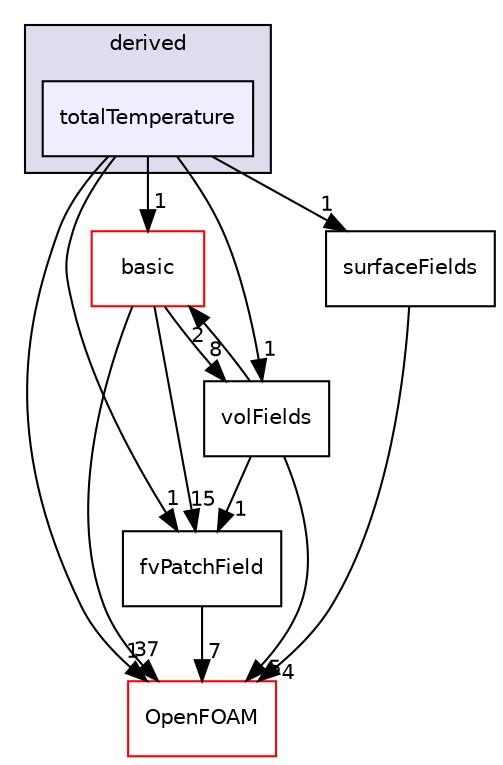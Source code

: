 digraph "src/finiteVolume/fields/fvPatchFields/derived/totalTemperature" {
  bgcolor=transparent;
  compound=true
  node [ fontsize="10", fontname="Helvetica"];
  edge [ labelfontsize="10", labelfontname="Helvetica"];
  subgraph clusterdir_ece9aa6b5af9a7776a75b0c1993b0910 {
    graph [ bgcolor="#ddddee", pencolor="black", label="derived" fontname="Helvetica", fontsize="10", URL="dir_ece9aa6b5af9a7776a75b0c1993b0910.html"]
  dir_408bd002f6c8b2b5dfebaa611f6a5601 [shape=box, label="totalTemperature", style="filled", fillcolor="#eeeeff", pencolor="black", URL="dir_408bd002f6c8b2b5dfebaa611f6a5601.html"];
  }
  dir_546b14c9025d30bb5b92fa069dbdd82c [shape=box label="basic" color="red" URL="dir_546b14c9025d30bb5b92fa069dbdd82c.html"];
  dir_6b9423849569a7ee618201e7cfce9eaa [shape=box label="fvPatchField" URL="dir_6b9423849569a7ee618201e7cfce9eaa.html"];
  dir_bd8bf7fa65467c460a50eacc456ce356 [shape=box label="volFields" URL="dir_bd8bf7fa65467c460a50eacc456ce356.html"];
  dir_c5473ff19b20e6ec4dfe5c310b3778a8 [shape=box label="OpenFOAM" color="red" URL="dir_c5473ff19b20e6ec4dfe5c310b3778a8.html"];
  dir_606ba9250f9107f82f779cbd3e87c3a5 [shape=box label="surfaceFields" URL="dir_606ba9250f9107f82f779cbd3e87c3a5.html"];
  dir_546b14c9025d30bb5b92fa069dbdd82c->dir_6b9423849569a7ee618201e7cfce9eaa [headlabel="15", labeldistance=1.5 headhref="dir_000892_001008.html"];
  dir_546b14c9025d30bb5b92fa069dbdd82c->dir_bd8bf7fa65467c460a50eacc456ce356 [headlabel="8", labeldistance=1.5 headhref="dir_000892_001029.html"];
  dir_546b14c9025d30bb5b92fa069dbdd82c->dir_c5473ff19b20e6ec4dfe5c310b3778a8 [headlabel="37", labeldistance=1.5 headhref="dir_000892_002151.html"];
  dir_6b9423849569a7ee618201e7cfce9eaa->dir_c5473ff19b20e6ec4dfe5c310b3778a8 [headlabel="7", labeldistance=1.5 headhref="dir_001008_002151.html"];
  dir_bd8bf7fa65467c460a50eacc456ce356->dir_546b14c9025d30bb5b92fa069dbdd82c [headlabel="2", labeldistance=1.5 headhref="dir_001029_000892.html"];
  dir_bd8bf7fa65467c460a50eacc456ce356->dir_6b9423849569a7ee618201e7cfce9eaa [headlabel="1", labeldistance=1.5 headhref="dir_001029_001008.html"];
  dir_bd8bf7fa65467c460a50eacc456ce356->dir_c5473ff19b20e6ec4dfe5c310b3778a8 [headlabel="5", labeldistance=1.5 headhref="dir_001029_002151.html"];
  dir_408bd002f6c8b2b5dfebaa611f6a5601->dir_546b14c9025d30bb5b92fa069dbdd82c [headlabel="1", labeldistance=1.5 headhref="dir_000988_000892.html"];
  dir_408bd002f6c8b2b5dfebaa611f6a5601->dir_6b9423849569a7ee618201e7cfce9eaa [headlabel="1", labeldistance=1.5 headhref="dir_000988_001008.html"];
  dir_408bd002f6c8b2b5dfebaa611f6a5601->dir_bd8bf7fa65467c460a50eacc456ce356 [headlabel="1", labeldistance=1.5 headhref="dir_000988_001029.html"];
  dir_408bd002f6c8b2b5dfebaa611f6a5601->dir_c5473ff19b20e6ec4dfe5c310b3778a8 [headlabel="1", labeldistance=1.5 headhref="dir_000988_002151.html"];
  dir_408bd002f6c8b2b5dfebaa611f6a5601->dir_606ba9250f9107f82f779cbd3e87c3a5 [headlabel="1", labeldistance=1.5 headhref="dir_000988_001028.html"];
  dir_606ba9250f9107f82f779cbd3e87c3a5->dir_c5473ff19b20e6ec4dfe5c310b3778a8 [headlabel="4", labeldistance=1.5 headhref="dir_001028_002151.html"];
}
